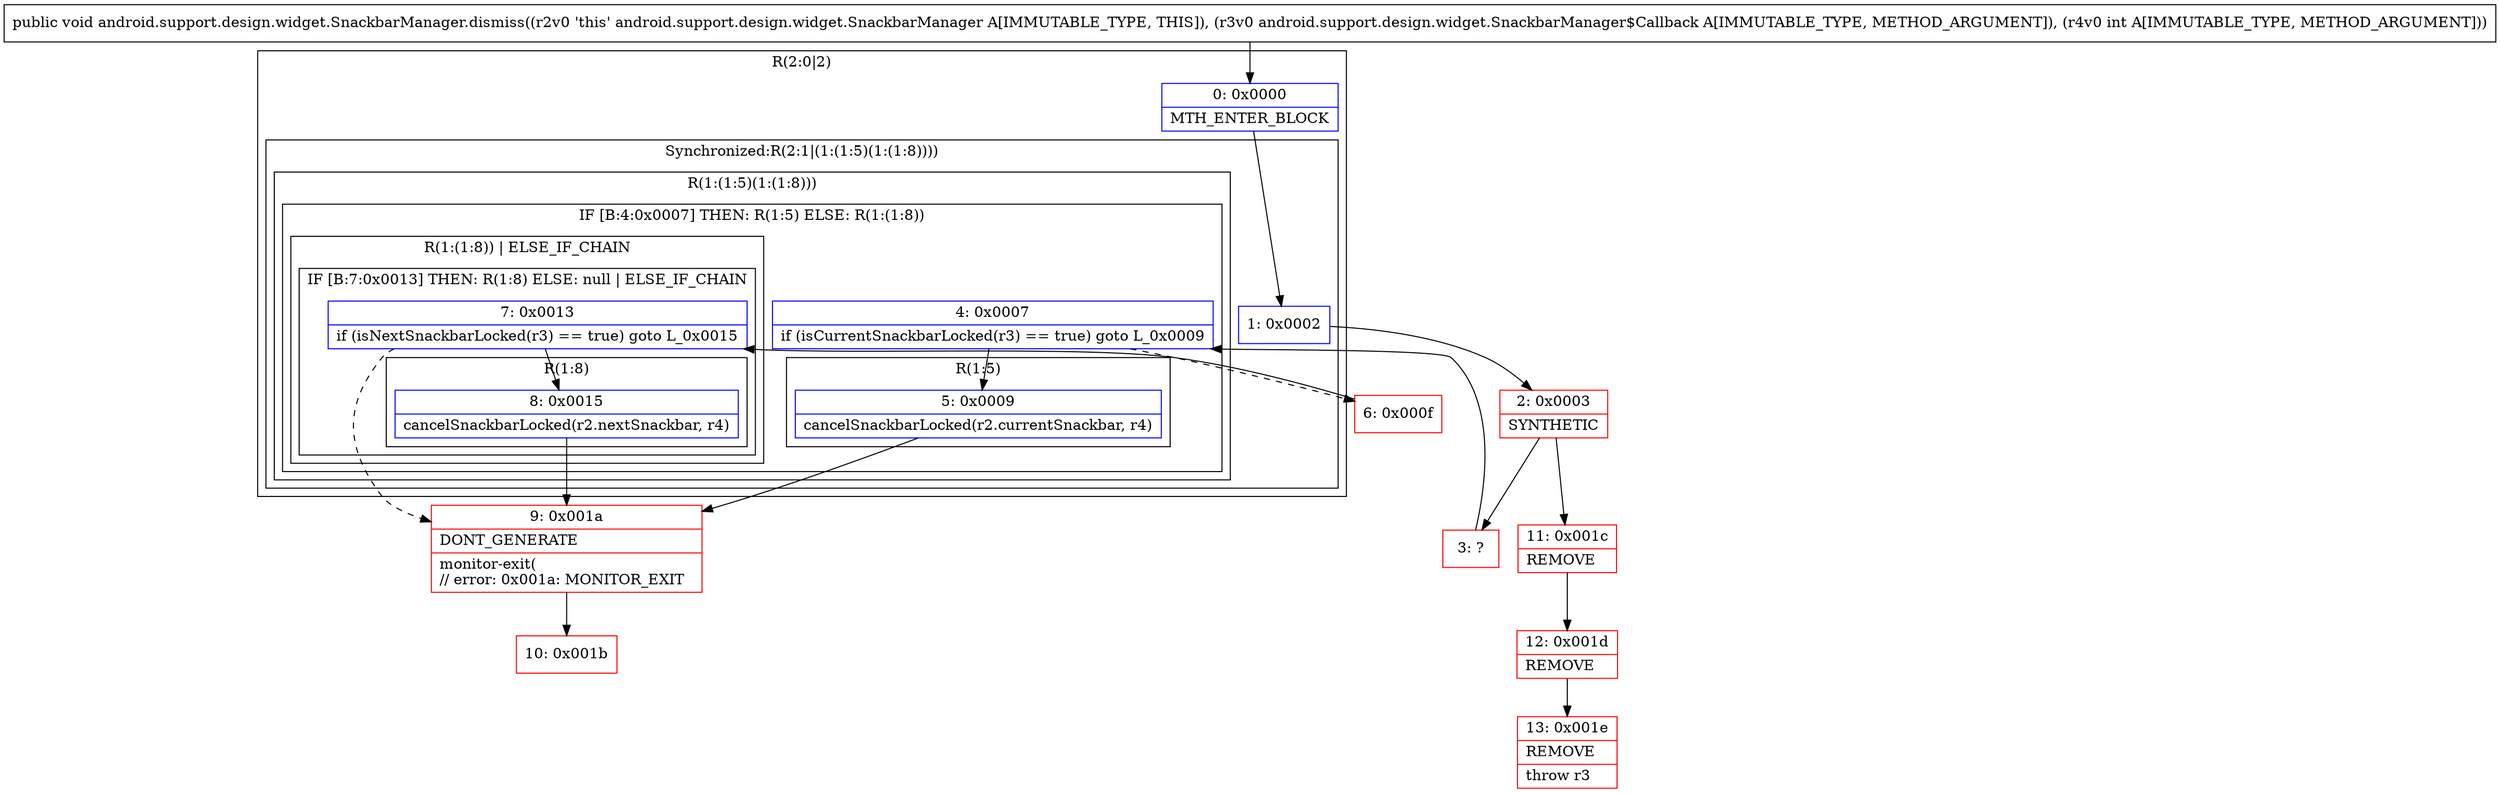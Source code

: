 digraph "CFG forandroid.support.design.widget.SnackbarManager.dismiss(Landroid\/support\/design\/widget\/SnackbarManager$Callback;I)V" {
subgraph cluster_Region_1125121456 {
label = "R(2:0|2)";
node [shape=record,color=blue];
Node_0 [shape=record,label="{0\:\ 0x0000|MTH_ENTER_BLOCK\l}"];
subgraph cluster_SynchronizedRegion_636258590 {
label = "Synchronized:R(2:1|(1:(1:5)(1:(1:8))))";
node [shape=record,color=blue];
Node_1 [shape=record,label="{1\:\ 0x0002}"];
subgraph cluster_Region_1379066023 {
label = "R(1:(1:5)(1:(1:8)))";
node [shape=record,color=blue];
subgraph cluster_IfRegion_578985804 {
label = "IF [B:4:0x0007] THEN: R(1:5) ELSE: R(1:(1:8))";
node [shape=record,color=blue];
Node_4 [shape=record,label="{4\:\ 0x0007|if (isCurrentSnackbarLocked(r3) == true) goto L_0x0009\l}"];
subgraph cluster_Region_509347025 {
label = "R(1:5)";
node [shape=record,color=blue];
Node_5 [shape=record,label="{5\:\ 0x0009|cancelSnackbarLocked(r2.currentSnackbar, r4)\l}"];
}
subgraph cluster_Region_1597627005 {
label = "R(1:(1:8)) | ELSE_IF_CHAIN\l";
node [shape=record,color=blue];
subgraph cluster_IfRegion_441134821 {
label = "IF [B:7:0x0013] THEN: R(1:8) ELSE: null | ELSE_IF_CHAIN\l";
node [shape=record,color=blue];
Node_7 [shape=record,label="{7\:\ 0x0013|if (isNextSnackbarLocked(r3) == true) goto L_0x0015\l}"];
subgraph cluster_Region_738572831 {
label = "R(1:8)";
node [shape=record,color=blue];
Node_8 [shape=record,label="{8\:\ 0x0015|cancelSnackbarLocked(r2.nextSnackbar, r4)\l}"];
}
}
}
}
}
}
}
Node_2 [shape=record,color=red,label="{2\:\ 0x0003|SYNTHETIC\l}"];
Node_3 [shape=record,color=red,label="{3\:\ ?}"];
Node_6 [shape=record,color=red,label="{6\:\ 0x000f}"];
Node_9 [shape=record,color=red,label="{9\:\ 0x001a|DONT_GENERATE\l|monitor\-exit(\l\/\/ error: 0x001a: MONITOR_EXIT  \l}"];
Node_10 [shape=record,color=red,label="{10\:\ 0x001b}"];
Node_11 [shape=record,color=red,label="{11\:\ 0x001c|REMOVE\l}"];
Node_12 [shape=record,color=red,label="{12\:\ 0x001d|REMOVE\l}"];
Node_13 [shape=record,color=red,label="{13\:\ 0x001e|REMOVE\l|throw r3\l}"];
MethodNode[shape=record,label="{public void android.support.design.widget.SnackbarManager.dismiss((r2v0 'this' android.support.design.widget.SnackbarManager A[IMMUTABLE_TYPE, THIS]), (r3v0 android.support.design.widget.SnackbarManager$Callback A[IMMUTABLE_TYPE, METHOD_ARGUMENT]), (r4v0 int A[IMMUTABLE_TYPE, METHOD_ARGUMENT])) }"];
MethodNode -> Node_0;
Node_0 -> Node_1;
Node_1 -> Node_2;
Node_4 -> Node_5;
Node_4 -> Node_6[style=dashed];
Node_5 -> Node_9;
Node_7 -> Node_8;
Node_7 -> Node_9[style=dashed];
Node_8 -> Node_9;
Node_2 -> Node_3;
Node_2 -> Node_11;
Node_3 -> Node_4;
Node_6 -> Node_7;
Node_9 -> Node_10;
Node_11 -> Node_12;
Node_12 -> Node_13;
}

